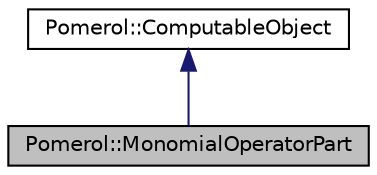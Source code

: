 digraph "Pomerol::MonomialOperatorPart"
{
  edge [fontname="Helvetica",fontsize="10",labelfontname="Helvetica",labelfontsize="10"];
  node [fontname="Helvetica",fontsize="10",shape=record];
  Node0 [label="Pomerol::MonomialOperatorPart",height=0.2,width=0.4,color="black", fillcolor="grey75", style="filled", fontcolor="black"];
  Node1 -> Node0 [dir="back",color="midnightblue",fontsize="10",style="solid",fontname="Helvetica"];
  Node1 [label="Pomerol::ComputableObject",height=0.2,width=0.4,color="black", fillcolor="white", style="filled",URL="$struct_pomerol_1_1_computable_object.html",tooltip="A base class for computable objects. "];
}
